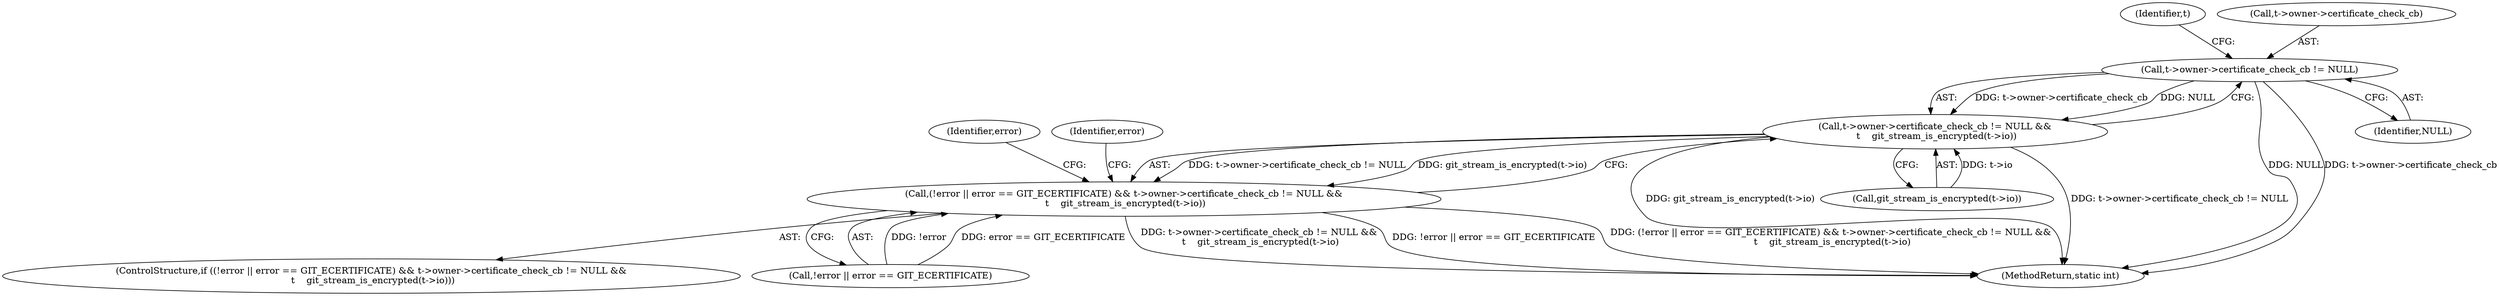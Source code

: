 digraph "0_libgit2_9a64e62f0f20c9cf9b2e1609f037060eb2d8eb22@pointer" {
"1000215" [label="(Call,t->owner->certificate_check_cb != NULL)"];
"1000214" [label="(Call,t->owner->certificate_check_cb != NULL &&\n \t    git_stream_is_encrypted(t->io))"];
"1000207" [label="(Call,(!error || error == GIT_ECERTIFICATE) && t->owner->certificate_check_cb != NULL &&\n \t    git_stream_is_encrypted(t->io))"];
"1000206" [label="(ControlStructure,if ((!error || error == GIT_ECERTIFICATE) && t->owner->certificate_check_cb != NULL &&\n \t    git_stream_is_encrypted(t->io)))"];
"1000224" [label="(Identifier,t)"];
"1000232" [label="(Identifier,error)"];
"1000216" [label="(Call,t->owner->certificate_check_cb)"];
"1000215" [label="(Call,t->owner->certificate_check_cb != NULL)"];
"1000278" [label="(Identifier,error)"];
"1000214" [label="(Call,t->owner->certificate_check_cb != NULL &&\n \t    git_stream_is_encrypted(t->io))"];
"1000208" [label="(Call,!error || error == GIT_ECERTIFICATE)"];
"1000207" [label="(Call,(!error || error == GIT_ECERTIFICATE) && t->owner->certificate_check_cb != NULL &&\n \t    git_stream_is_encrypted(t->io))"];
"1000222" [label="(Call,git_stream_is_encrypted(t->io))"];
"1000289" [label="(MethodReturn,static int)"];
"1000221" [label="(Identifier,NULL)"];
"1000215" -> "1000214"  [label="AST: "];
"1000215" -> "1000221"  [label="CFG: "];
"1000216" -> "1000215"  [label="AST: "];
"1000221" -> "1000215"  [label="AST: "];
"1000224" -> "1000215"  [label="CFG: "];
"1000214" -> "1000215"  [label="CFG: "];
"1000215" -> "1000289"  [label="DDG: NULL"];
"1000215" -> "1000289"  [label="DDG: t->owner->certificate_check_cb"];
"1000215" -> "1000214"  [label="DDG: t->owner->certificate_check_cb"];
"1000215" -> "1000214"  [label="DDG: NULL"];
"1000214" -> "1000207"  [label="AST: "];
"1000214" -> "1000222"  [label="CFG: "];
"1000222" -> "1000214"  [label="AST: "];
"1000207" -> "1000214"  [label="CFG: "];
"1000214" -> "1000289"  [label="DDG: git_stream_is_encrypted(t->io)"];
"1000214" -> "1000289"  [label="DDG: t->owner->certificate_check_cb != NULL"];
"1000214" -> "1000207"  [label="DDG: t->owner->certificate_check_cb != NULL"];
"1000214" -> "1000207"  [label="DDG: git_stream_is_encrypted(t->io)"];
"1000222" -> "1000214"  [label="DDG: t->io"];
"1000207" -> "1000206"  [label="AST: "];
"1000207" -> "1000208"  [label="CFG: "];
"1000208" -> "1000207"  [label="AST: "];
"1000232" -> "1000207"  [label="CFG: "];
"1000278" -> "1000207"  [label="CFG: "];
"1000207" -> "1000289"  [label="DDG: t->owner->certificate_check_cb != NULL &&\n \t    git_stream_is_encrypted(t->io)"];
"1000207" -> "1000289"  [label="DDG: !error || error == GIT_ECERTIFICATE"];
"1000207" -> "1000289"  [label="DDG: (!error || error == GIT_ECERTIFICATE) && t->owner->certificate_check_cb != NULL &&\n \t    git_stream_is_encrypted(t->io)"];
"1000208" -> "1000207"  [label="DDG: !error"];
"1000208" -> "1000207"  [label="DDG: error == GIT_ECERTIFICATE"];
}
